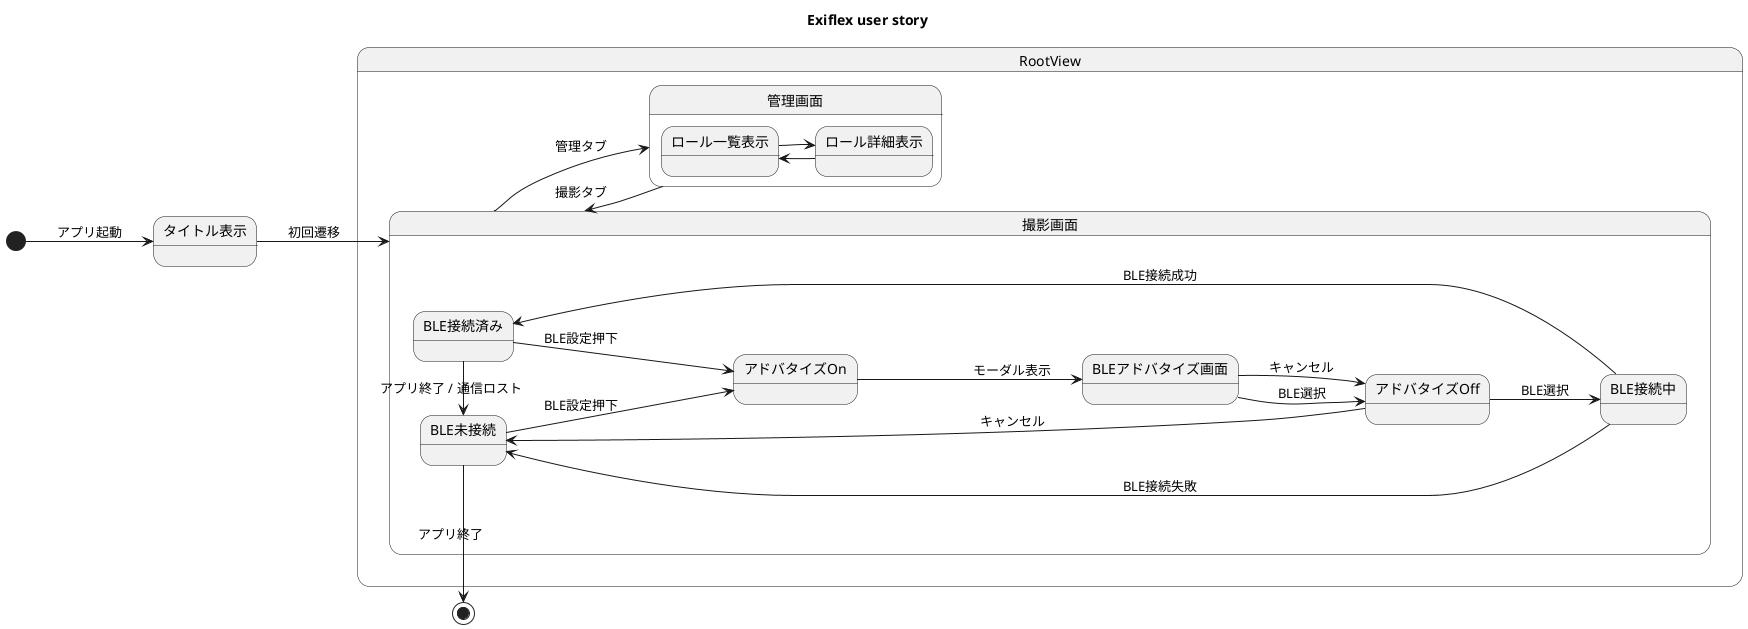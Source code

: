 @startuml
left to right direction
title Exiflex user story

state "タイトル表示" as titlelogo

state "RootView" as rootview {
    state "撮影画面" as cameraview {
        state "BLE未接続" as ble_close
        state "アドバタイズOn" as ble_ad_on
        state "BLEアドバタイズ画面" as ble_ad
        state "アドバタイズOff" as ble_ad_off
        state "BLE接続中" as ble_conn_now
        state "BLE接続済み" as ble_conn

        ble_close --> ble_ad_on : BLE設定押下
        ble_ad_on --> ble_ad : モーダル表示
        ble_ad --> ble_ad_off : BLE選択
        ble_ad --> ble_ad_off : キャンセル
        ble_ad_off --> ble_conn_now : BLE選択
        ble_conn_now --> ble_close : BLE接続失敗
        ble_conn_now --> ble_conn : BLE接続成功
        ble_ad_off --> ble_close : キャンセル
        ble_ad_on <-down- ble_conn : BLE設定押下
        ble_close <-- ble_conn : アプリ終了 / 通信ロスト

    }

    state "管理画面" as manageview {
        state "ロール一覧表示" as rolles
        state "ロール詳細表示" as roll_detail

        rolles --> roll_detail
        rolles <- roll_detail
    }

    cameraview --> manageview : 管理タブ
    manageview -> cameraview : 撮影タブ

}

[*] --> titlelogo : アプリ起動
titlelogo --> cameraview : 初回遷移





[*] <-- ble_close : アプリ終了

@enduml
